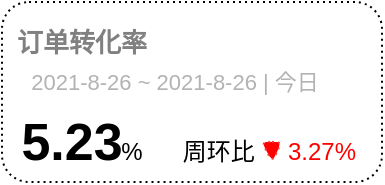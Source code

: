 <mxfile version="14.9.9" type="github" pages="2">
  <diagram id="W83oTSsJoPOMaXSjO9w1" name="Page-1">
    <mxGraphModel dx="974" dy="323" grid="1" gridSize="10" guides="1" tooltips="1" connect="1" arrows="1" fold="1" page="1" pageScale="1" pageWidth="827" pageHeight="1169" math="0" shadow="0">
      <root>
        <mxCell id="0" />
        <mxCell id="1" parent="0" />
        <mxCell id="jFPb6uHWVFt34zp2LcSJ-2" value="" style="rounded=1;whiteSpace=wrap;html=1;dashed=1;dashPattern=1 2;" parent="1" vertex="1">
          <mxGeometry x="170" y="40" width="190" height="90" as="geometry" />
        </mxCell>
        <mxCell id="jFPb6uHWVFt34zp2LcSJ-3" value="&lt;font color=&quot;#808080&quot;&gt;&lt;span style=&quot;font-size: 13px&quot;&gt;&lt;b&gt;订单转化率&lt;/b&gt;&lt;/span&gt;&lt;/font&gt;" style="text;html=1;strokeColor=none;fillColor=none;align=center;verticalAlign=middle;whiteSpace=wrap;rounded=0;dashed=1;dashPattern=1 2;" parent="1" vertex="1">
          <mxGeometry x="170" y="50" width="80" height="20" as="geometry" />
        </mxCell>
        <mxCell id="jFPb6uHWVFt34zp2LcSJ-4" value="&lt;font style=&quot;font-size: 11px&quot; color=&quot;#b3b3b3&quot;&gt;&amp;nbsp;2021-8-26 ~ 2021-8-26 | 今日&lt;/font&gt;" style="text;html=1;strokeColor=none;fillColor=none;align=center;verticalAlign=middle;whiteSpace=wrap;rounded=0;dashed=1;dashPattern=1 2;" parent="1" vertex="1">
          <mxGeometry x="170" y="70" width="170" height="20" as="geometry" />
        </mxCell>
        <mxCell id="jFPb6uHWVFt34zp2LcSJ-5" value="&lt;font size=&quot;1&quot;&gt;&lt;b style=&quot;font-size: 26px&quot;&gt;5.23&lt;/b&gt;&lt;/font&gt;" style="text;html=1;strokeColor=none;fillColor=none;align=center;verticalAlign=middle;whiteSpace=wrap;rounded=0;dashed=1;dashPattern=1 2;" parent="1" vertex="1">
          <mxGeometry x="190" y="100" width="30" height="20" as="geometry" />
        </mxCell>
        <mxCell id="jFPb6uHWVFt34zp2LcSJ-8" value="%" style="text;html=1;strokeColor=none;fillColor=none;align=center;verticalAlign=middle;whiteSpace=wrap;rounded=0;dashed=1;dashPattern=1 2;" parent="1" vertex="1">
          <mxGeometry x="220" y="110" width="30" height="10" as="geometry" />
        </mxCell>
        <mxCell id="jFPb6uHWVFt34zp2LcSJ-9" value="周环比&amp;nbsp;" style="text;html=1;strokeColor=none;fillColor=none;align=center;verticalAlign=middle;whiteSpace=wrap;rounded=0;dashed=1;dashPattern=1 2;" parent="1" vertex="1">
          <mxGeometry x="250" y="110" width="60" height="10" as="geometry" />
        </mxCell>
        <mxCell id="jFPb6uHWVFt34zp2LcSJ-10" value="" style="triangle;whiteSpace=wrap;html=1;rounded=1;dashed=1;dashPattern=1 2;rotation=90;arcSize=35;strokeColor=#FF3333;fillColor=#FF0000;" parent="1" vertex="1">
          <mxGeometry x="300" y="110" width="10" height="10" as="geometry" />
        </mxCell>
        <mxCell id="jFPb6uHWVFt34zp2LcSJ-11" value="3.27%" style="text;html=1;strokeColor=none;fillColor=none;align=center;verticalAlign=middle;whiteSpace=wrap;rounded=0;dashed=1;dashPattern=1 2;fontColor=#FF0000;" parent="1" vertex="1">
          <mxGeometry x="310" y="105" width="40" height="20" as="geometry" />
        </mxCell>
      </root>
    </mxGraphModel>
  </diagram>
  <diagram id="BPWpJ-bR7NpPK26G6hpB" name="Page-2">
    <mxGraphModel dx="974" dy="323" grid="1" gridSize="10" guides="1" tooltips="1" connect="1" arrows="1" fold="1" page="1" pageScale="1" pageWidth="827" pageHeight="1169" math="0" shadow="0">
      <root>
        <mxCell id="W2uqBXBcfLVsuPNkIyxK-0" />
        <mxCell id="W2uqBXBcfLVsuPNkIyxK-1" parent="W2uqBXBcfLVsuPNkIyxK-0" />
        <mxCell id="W2uqBXBcfLVsuPNkIyxK-2" value="" style="rounded=1;whiteSpace=wrap;html=1;dashed=1;dashPattern=1 2;" vertex="1" parent="W2uqBXBcfLVsuPNkIyxK-1">
          <mxGeometry x="170" y="40" width="190" height="90" as="geometry" />
        </mxCell>
        <mxCell id="W2uqBXBcfLVsuPNkIyxK-3" value="&lt;font color=&quot;#808080&quot;&gt;&lt;span style=&quot;font-size: 13px&quot;&gt;&lt;b&gt;订单量&lt;/b&gt;&lt;/span&gt;&lt;/font&gt;" style="text;html=1;strokeColor=none;fillColor=none;align=center;verticalAlign=middle;whiteSpace=wrap;rounded=0;dashed=1;dashPattern=1 2;" vertex="1" parent="W2uqBXBcfLVsuPNkIyxK-1">
          <mxGeometry x="170" y="50" width="80" height="20" as="geometry" />
        </mxCell>
        <mxCell id="W2uqBXBcfLVsuPNkIyxK-4" value="&lt;font style=&quot;font-size: 11px&quot; color=&quot;#b3b3b3&quot;&gt;&amp;nbsp;2021-8-26 ~ 2021-8-26 | 今日&lt;/font&gt;" style="text;html=1;strokeColor=none;fillColor=none;align=center;verticalAlign=middle;whiteSpace=wrap;rounded=0;dashed=1;dashPattern=1 2;" vertex="1" parent="W2uqBXBcfLVsuPNkIyxK-1">
          <mxGeometry x="170" y="70" width="170" height="20" as="geometry" />
        </mxCell>
        <mxCell id="W2uqBXBcfLVsuPNkIyxK-5" value="&lt;span style=&quot;font-size: 26px&quot;&gt;&lt;b&gt;94&lt;/b&gt;&lt;/span&gt;" style="text;html=1;strokeColor=none;fillColor=none;align=center;verticalAlign=middle;whiteSpace=wrap;rounded=0;dashed=1;dashPattern=1 2;" vertex="1" parent="W2uqBXBcfLVsuPNkIyxK-1">
          <mxGeometry x="190" y="100" width="30" height="20" as="geometry" />
        </mxCell>
        <mxCell id="W2uqBXBcfLVsuPNkIyxK-6" value="件" style="text;html=1;strokeColor=none;fillColor=none;align=center;verticalAlign=middle;whiteSpace=wrap;rounded=0;dashed=1;dashPattern=1 2;" vertex="1" parent="W2uqBXBcfLVsuPNkIyxK-1">
          <mxGeometry x="220" y="110" width="30" height="10" as="geometry" />
        </mxCell>
        <mxCell id="W2uqBXBcfLVsuPNkIyxK-7" value="周环比&amp;nbsp;" style="text;html=1;strokeColor=none;fillColor=none;align=center;verticalAlign=middle;whiteSpace=wrap;rounded=0;dashed=1;dashPattern=1 2;" vertex="1" parent="W2uqBXBcfLVsuPNkIyxK-1">
          <mxGeometry x="250" y="110" width="60" height="10" as="geometry" />
        </mxCell>
        <mxCell id="W2uqBXBcfLVsuPNkIyxK-8" value="" style="triangle;whiteSpace=wrap;html=1;rounded=1;dashed=1;dashPattern=1 2;rotation=-90;arcSize=35;strokeColor=#FF3333;fillColor=#00CC66;" vertex="1" parent="W2uqBXBcfLVsuPNkIyxK-1">
          <mxGeometry x="300" y="110" width="10" height="10" as="geometry" />
        </mxCell>
        <mxCell id="W2uqBXBcfLVsuPNkIyxK-9" value="7.63%" style="text;html=1;strokeColor=none;fillColor=none;align=center;verticalAlign=middle;whiteSpace=wrap;rounded=0;dashed=1;dashPattern=1 2;fontColor=#00CC00;" vertex="1" parent="W2uqBXBcfLVsuPNkIyxK-1">
          <mxGeometry x="310" y="105" width="40" height="20" as="geometry" />
        </mxCell>
      </root>
    </mxGraphModel>
  </diagram>
</mxfile>
